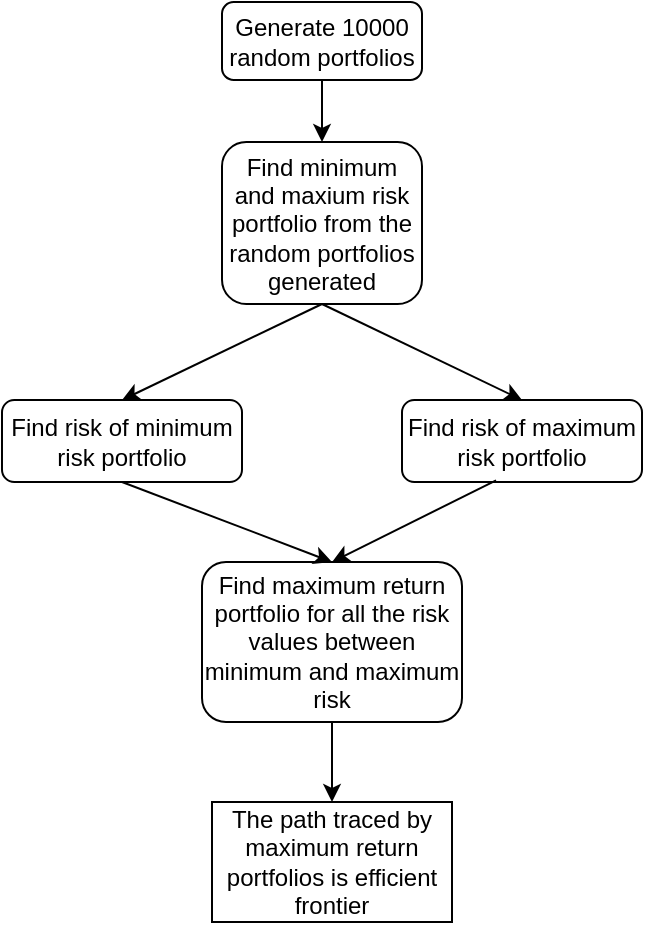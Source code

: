<mxfile version="10.6.8" type="github"><diagram id="Vo1YR5km9B69fPVdrQFh" name="Page-1"><mxGraphModel dx="840" dy="522" grid="1" gridSize="10" guides="1" tooltips="1" connect="1" arrows="1" fold="1" page="1" pageScale="1" pageWidth="850" pageHeight="1100" math="0" shadow="0"><root><mxCell id="0"/><mxCell id="1" parent="0"/><mxCell id="Z0DTwtAw9Vm2FSGFge5c-1" value="Generate 10000 random portfolios" style="rounded=1;whiteSpace=wrap;html=1;" parent="1" vertex="1"><mxGeometry x="230" y="80" width="100" height="39" as="geometry"/></mxCell><mxCell id="Z0DTwtAw9Vm2FSGFge5c-5" value="&lt;span&gt;Find minimum and maxium risk portfolio from the random portfolios generated&lt;/span&gt;" style="rounded=1;whiteSpace=wrap;html=1;" parent="1" vertex="1"><mxGeometry x="230" y="150" width="100" height="81" as="geometry"/></mxCell><mxCell id="Z0DTwtAw9Vm2FSGFge5c-6" value="&lt;span&gt;Find risk of minimum risk portfolio&lt;/span&gt;" style="rounded=1;whiteSpace=wrap;html=1;" parent="1" vertex="1"><mxGeometry x="120" y="279" width="120" height="41" as="geometry"/></mxCell><mxCell id="Z0DTwtAw9Vm2FSGFge5c-7" value="Find risk of maximum risk portfolio&lt;br&gt;" style="rounded=1;whiteSpace=wrap;html=1;" parent="1" vertex="1"><mxGeometry x="320" y="279" width="120" height="41" as="geometry"/></mxCell><mxCell id="Z0DTwtAw9Vm2FSGFge5c-8" value="Find maximum return portfolio for all the risk values between minimum and maximum risk" style="rounded=1;whiteSpace=wrap;html=1;" parent="1" vertex="1"><mxGeometry x="220" y="360" width="130" height="80" as="geometry"/></mxCell><mxCell id="Z0DTwtAw9Vm2FSGFge5c-9" value="" style="endArrow=classic;html=1;exitX=0.5;exitY=1;exitDx=0;exitDy=0;entryX=0.5;entryY=0;entryDx=0;entryDy=0;" parent="1" source="Z0DTwtAw9Vm2FSGFge5c-1" target="Z0DTwtAw9Vm2FSGFge5c-5" edge="1"><mxGeometry width="50" height="50" relative="1" as="geometry"><mxPoint x="230" y="459" as="sourcePoint"/><mxPoint x="280" y="409" as="targetPoint"/></mxGeometry></mxCell><mxCell id="Z0DTwtAw9Vm2FSGFge5c-10" value="" style="endArrow=classic;html=1;exitX=0.5;exitY=1;exitDx=0;exitDy=0;entryX=0.5;entryY=0;entryDx=0;entryDy=0;" parent="1" source="Z0DTwtAw9Vm2FSGFge5c-5" target="Z0DTwtAw9Vm2FSGFge5c-6" edge="1"><mxGeometry width="50" height="50" relative="1" as="geometry"><mxPoint x="290" y="129" as="sourcePoint"/><mxPoint x="290" y="169" as="targetPoint"/></mxGeometry></mxCell><mxCell id="Z0DTwtAw9Vm2FSGFge5c-11" value="" style="endArrow=classic;html=1;exitX=0.5;exitY=1;exitDx=0;exitDy=0;entryX=0.5;entryY=0;entryDx=0;entryDy=0;" parent="1" source="Z0DTwtAw9Vm2FSGFge5c-6" target="Z0DTwtAw9Vm2FSGFge5c-8" edge="1"><mxGeometry width="50" height="50" relative="1" as="geometry"><mxPoint x="300" y="139" as="sourcePoint"/><mxPoint x="300" y="179" as="targetPoint"/></mxGeometry></mxCell><mxCell id="Z0DTwtAw9Vm2FSGFge5c-13" value="" style="endArrow=classic;html=1;exitX=0.5;exitY=1;exitDx=0;exitDy=0;entryX=0.5;entryY=0;entryDx=0;entryDy=0;" parent="1" source="Z0DTwtAw9Vm2FSGFge5c-5" target="Z0DTwtAw9Vm2FSGFge5c-7" edge="1"><mxGeometry width="50" height="50" relative="1" as="geometry"><mxPoint x="440" y="299" as="sourcePoint"/><mxPoint x="350" y="339" as="targetPoint"/></mxGeometry></mxCell><mxCell id="Z0DTwtAw9Vm2FSGFge5c-15" value="" style="endArrow=classic;html=1;exitX=0.392;exitY=0.98;exitDx=0;exitDy=0;entryX=0.5;entryY=0;entryDx=0;entryDy=0;exitPerimeter=0;" parent="1" source="Z0DTwtAw9Vm2FSGFge5c-7" target="Z0DTwtAw9Vm2FSGFge5c-8" edge="1"><mxGeometry width="50" height="50" relative="1" as="geometry"><mxPoint x="430" y="369" as="sourcePoint"/><mxPoint x="440" y="329" as="targetPoint"/></mxGeometry></mxCell><mxCell id="5TnmP3mvrBYc_0Jy9Ve4-2" value="The path traced by maximum return portfolios is efficient frontier" style="rounded=0;whiteSpace=wrap;html=1;" vertex="1" parent="1"><mxGeometry x="225" y="480" width="120" height="60" as="geometry"/></mxCell><mxCell id="5TnmP3mvrBYc_0Jy9Ve4-3" value="" style="endArrow=classic;html=1;exitX=0.5;exitY=1;exitDx=0;exitDy=0;entryX=0.5;entryY=0;entryDx=0;entryDy=0;" edge="1" parent="1" source="Z0DTwtAw9Vm2FSGFge5c-8" target="5TnmP3mvrBYc_0Jy9Ve4-2"><mxGeometry width="50" height="50" relative="1" as="geometry"><mxPoint x="120" y="610" as="sourcePoint"/><mxPoint x="170" y="560" as="targetPoint"/></mxGeometry></mxCell></root></mxGraphModel></diagram></mxfile>